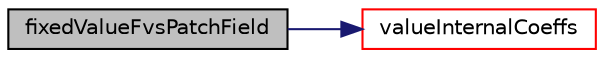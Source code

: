 digraph "fixedValueFvsPatchField"
{
  bgcolor="transparent";
  edge [fontname="Helvetica",fontsize="10",labelfontname="Helvetica",labelfontsize="10"];
  node [fontname="Helvetica",fontsize="10",shape=record];
  rankdir="LR";
  Node13 [label="fixedValueFvsPatchField",height=0.2,width=0.4,color="black", fillcolor="grey75", style="filled", fontcolor="black"];
  Node13 -> Node14 [color="midnightblue",fontsize="10",style="solid",fontname="Helvetica"];
  Node14 [label="valueInternalCoeffs",height=0.2,width=0.4,color="red",URL="$a23189.html#a541ce5c2450b431429d4b4833b66761f",tooltip="Return the matrix diagonal coefficients corresponding to the. "];
}
